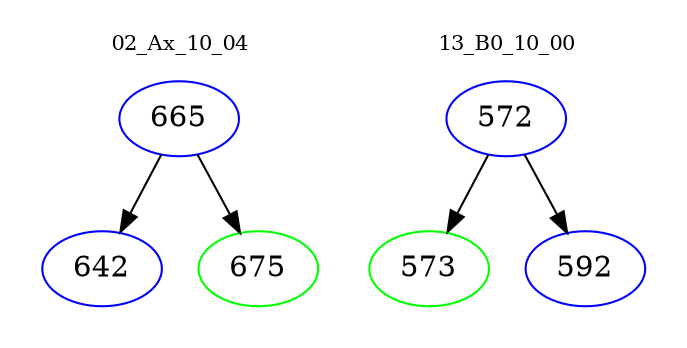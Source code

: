 digraph{
subgraph cluster_0 {
color = white
label = "02_Ax_10_04";
fontsize=10;
T0_665 [label="665", color="blue"]
T0_665 -> T0_642 [color="black"]
T0_642 [label="642", color="blue"]
T0_665 -> T0_675 [color="black"]
T0_675 [label="675", color="green"]
}
subgraph cluster_1 {
color = white
label = "13_B0_10_00";
fontsize=10;
T1_572 [label="572", color="blue"]
T1_572 -> T1_573 [color="black"]
T1_573 [label="573", color="green"]
T1_572 -> T1_592 [color="black"]
T1_592 [label="592", color="blue"]
}
}
